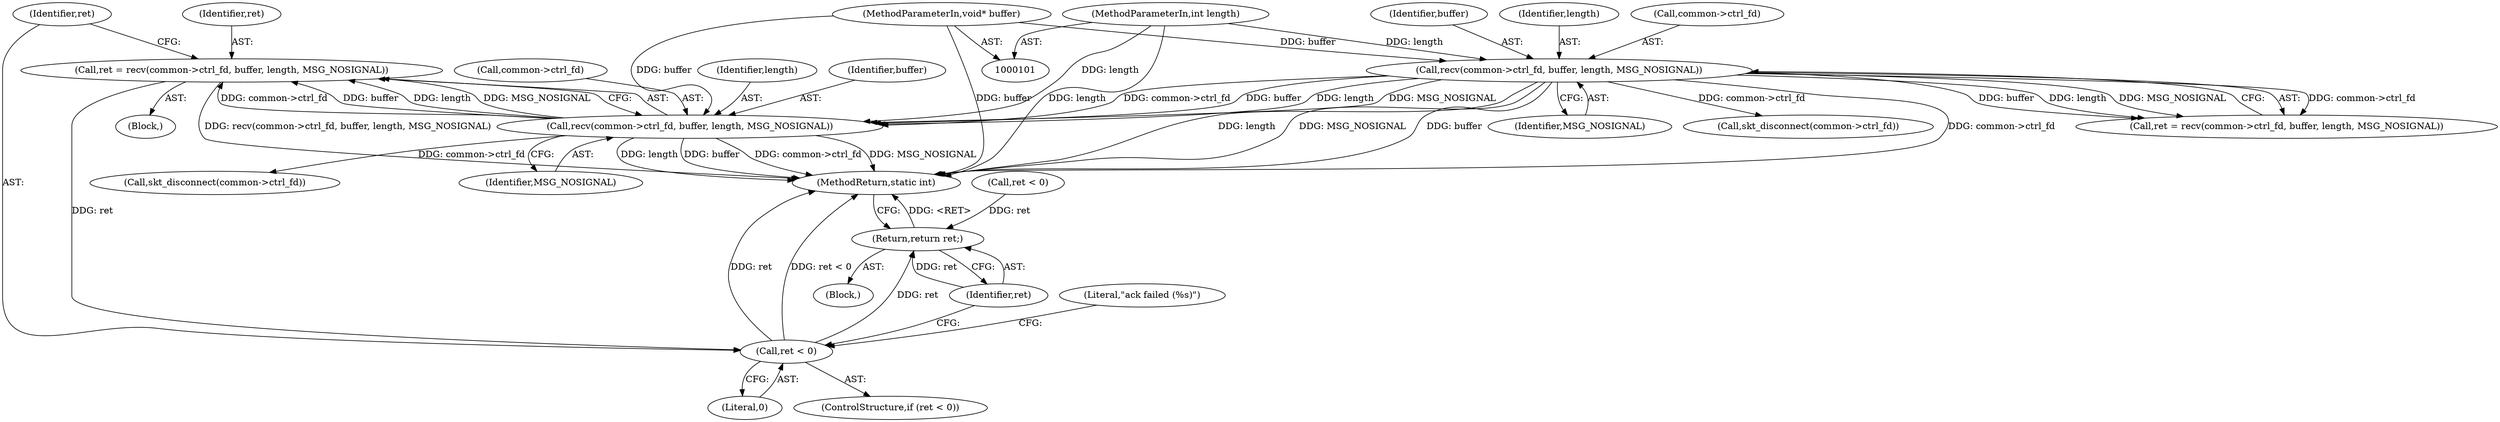 digraph "0_Android_472271b153c5dc53c28beac55480a8d8434b2d5c_0@API" {
"1000130" [label="(Call,ret = recv(common->ctrl_fd, buffer, length, MSG_NOSIGNAL))"];
"1000132" [label="(Call,recv(common->ctrl_fd, buffer, length, MSG_NOSIGNAL))"];
"1000109" [label="(Call,recv(common->ctrl_fd, buffer, length, MSG_NOSIGNAL))"];
"1000103" [label="(MethodParameterIn,void* buffer)"];
"1000104" [label="(MethodParameterIn,int length)"];
"1000140" [label="(Call,ret < 0)"];
"1000174" [label="(Return,return ret;)"];
"1000138" [label="(Identifier,MSG_NOSIGNAL)"];
"1000104" [label="(MethodParameterIn,int length)"];
"1000129" [label="(Block,)"];
"1000103" [label="(MethodParameterIn,void* buffer)"];
"1000115" [label="(Identifier,MSG_NOSIGNAL)"];
"1000142" [label="(Literal,0)"];
"1000175" [label="(Identifier,ret)"];
"1000162" [label="(Call,skt_disconnect(common->ctrl_fd))"];
"1000132" [label="(Call,recv(common->ctrl_fd, buffer, length, MSG_NOSIGNAL))"];
"1000130" [label="(Call,ret = recv(common->ctrl_fd, buffer, length, MSG_NOSIGNAL))"];
"1000176" [label="(MethodReturn,static int)"];
"1000148" [label="(Call,skt_disconnect(common->ctrl_fd))"];
"1000136" [label="(Identifier,buffer)"];
"1000109" [label="(Call,recv(common->ctrl_fd, buffer, length, MSG_NOSIGNAL))"];
"1000107" [label="(Call,ret = recv(common->ctrl_fd, buffer, length, MSG_NOSIGNAL))"];
"1000140" [label="(Call,ret < 0)"];
"1000131" [label="(Identifier,ret)"];
"1000174" [label="(Return,return ret;)"];
"1000133" [label="(Call,common->ctrl_fd)"];
"1000110" [label="(Call,common->ctrl_fd)"];
"1000113" [label="(Identifier,buffer)"];
"1000141" [label="(Identifier,ret)"];
"1000114" [label="(Identifier,length)"];
"1000145" [label="(Literal,\"ack failed (%s)\")"];
"1000105" [label="(Block,)"];
"1000139" [label="(ControlStructure,if (ret < 0))"];
"1000137" [label="(Identifier,length)"];
"1000117" [label="(Call,ret < 0)"];
"1000130" -> "1000129"  [label="AST: "];
"1000130" -> "1000132"  [label="CFG: "];
"1000131" -> "1000130"  [label="AST: "];
"1000132" -> "1000130"  [label="AST: "];
"1000141" -> "1000130"  [label="CFG: "];
"1000130" -> "1000176"  [label="DDG: recv(common->ctrl_fd, buffer, length, MSG_NOSIGNAL)"];
"1000132" -> "1000130"  [label="DDG: common->ctrl_fd"];
"1000132" -> "1000130"  [label="DDG: buffer"];
"1000132" -> "1000130"  [label="DDG: length"];
"1000132" -> "1000130"  [label="DDG: MSG_NOSIGNAL"];
"1000130" -> "1000140"  [label="DDG: ret"];
"1000132" -> "1000138"  [label="CFG: "];
"1000133" -> "1000132"  [label="AST: "];
"1000136" -> "1000132"  [label="AST: "];
"1000137" -> "1000132"  [label="AST: "];
"1000138" -> "1000132"  [label="AST: "];
"1000132" -> "1000176"  [label="DDG: buffer"];
"1000132" -> "1000176"  [label="DDG: common->ctrl_fd"];
"1000132" -> "1000176"  [label="DDG: MSG_NOSIGNAL"];
"1000132" -> "1000176"  [label="DDG: length"];
"1000109" -> "1000132"  [label="DDG: common->ctrl_fd"];
"1000109" -> "1000132"  [label="DDG: buffer"];
"1000109" -> "1000132"  [label="DDG: length"];
"1000109" -> "1000132"  [label="DDG: MSG_NOSIGNAL"];
"1000103" -> "1000132"  [label="DDG: buffer"];
"1000104" -> "1000132"  [label="DDG: length"];
"1000132" -> "1000148"  [label="DDG: common->ctrl_fd"];
"1000109" -> "1000107"  [label="AST: "];
"1000109" -> "1000115"  [label="CFG: "];
"1000110" -> "1000109"  [label="AST: "];
"1000113" -> "1000109"  [label="AST: "];
"1000114" -> "1000109"  [label="AST: "];
"1000115" -> "1000109"  [label="AST: "];
"1000107" -> "1000109"  [label="CFG: "];
"1000109" -> "1000176"  [label="DDG: length"];
"1000109" -> "1000176"  [label="DDG: MSG_NOSIGNAL"];
"1000109" -> "1000176"  [label="DDG: buffer"];
"1000109" -> "1000176"  [label="DDG: common->ctrl_fd"];
"1000109" -> "1000107"  [label="DDG: common->ctrl_fd"];
"1000109" -> "1000107"  [label="DDG: buffer"];
"1000109" -> "1000107"  [label="DDG: length"];
"1000109" -> "1000107"  [label="DDG: MSG_NOSIGNAL"];
"1000103" -> "1000109"  [label="DDG: buffer"];
"1000104" -> "1000109"  [label="DDG: length"];
"1000109" -> "1000162"  [label="DDG: common->ctrl_fd"];
"1000103" -> "1000101"  [label="AST: "];
"1000103" -> "1000176"  [label="DDG: buffer"];
"1000104" -> "1000101"  [label="AST: "];
"1000104" -> "1000176"  [label="DDG: length"];
"1000140" -> "1000139"  [label="AST: "];
"1000140" -> "1000142"  [label="CFG: "];
"1000141" -> "1000140"  [label="AST: "];
"1000142" -> "1000140"  [label="AST: "];
"1000145" -> "1000140"  [label="CFG: "];
"1000175" -> "1000140"  [label="CFG: "];
"1000140" -> "1000176"  [label="DDG: ret"];
"1000140" -> "1000176"  [label="DDG: ret < 0"];
"1000140" -> "1000174"  [label="DDG: ret"];
"1000174" -> "1000105"  [label="AST: "];
"1000174" -> "1000175"  [label="CFG: "];
"1000175" -> "1000174"  [label="AST: "];
"1000176" -> "1000174"  [label="CFG: "];
"1000174" -> "1000176"  [label="DDG: <RET>"];
"1000175" -> "1000174"  [label="DDG: ret"];
"1000117" -> "1000174"  [label="DDG: ret"];
}
